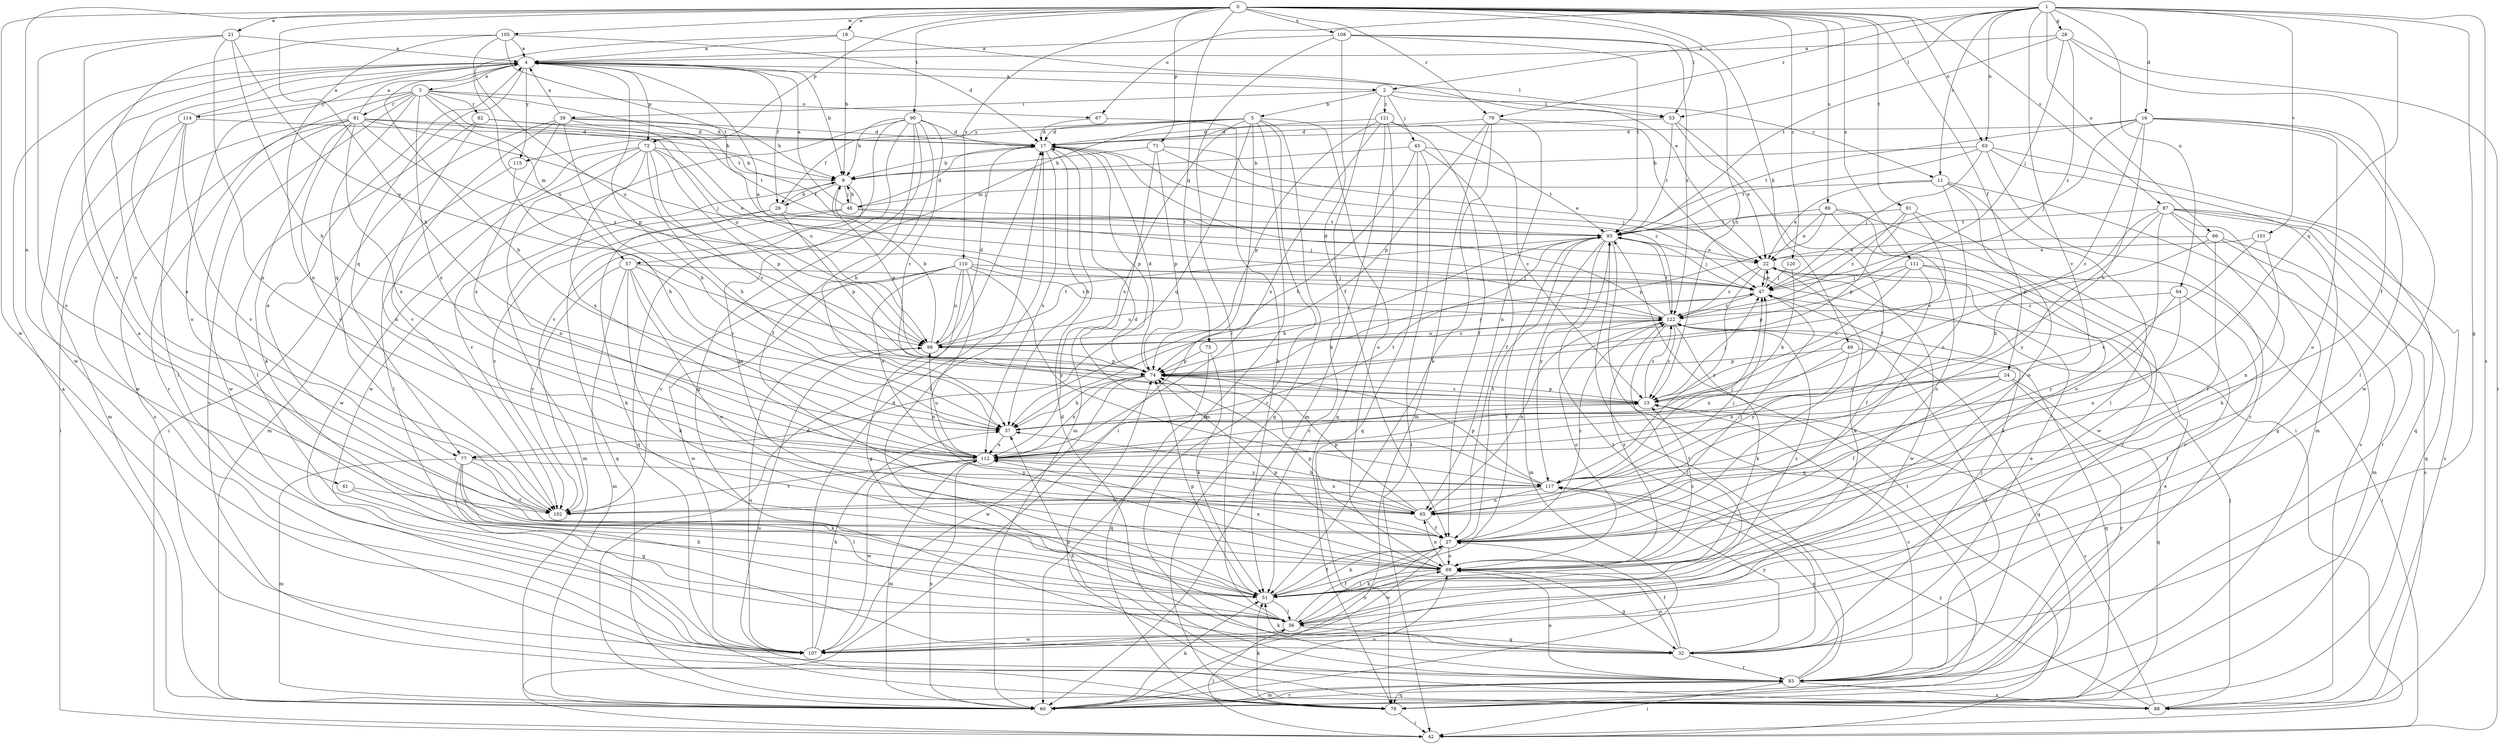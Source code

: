 strict digraph  {
0;
1;
2;
3;
4;
5;
9;
11;
13;
16;
17;
18;
21;
22;
24;
26;
27;
28;
32;
37;
39;
42;
45;
46;
47;
49;
51;
53;
56;
57;
60;
61;
63;
64;
65;
66;
67;
69;
71;
72;
74;
75;
77;
78;
79;
81;
82;
83;
86;
87;
88;
90;
91;
93;
98;
101;
102;
105;
107;
108;
110;
111;
112;
114;
115;
117;
120;
121;
122;
0 -> 18  [label=e];
0 -> 21  [label=e];
0 -> 24  [label=f];
0 -> 37  [label=h];
0 -> 49  [label=k];
0 -> 53  [label=l];
0 -> 61  [label=n];
0 -> 63  [label=n];
0 -> 71  [label=p];
0 -> 72  [label=p];
0 -> 75  [label=q];
0 -> 79  [label=r];
0 -> 86  [label=s];
0 -> 87  [label=s];
0 -> 90  [label=t];
0 -> 91  [label=t];
0 -> 105  [label=w];
0 -> 107  [label=w];
0 -> 108  [label=x];
0 -> 110  [label=x];
0 -> 111  [label=x];
0 -> 120  [label=z];
1 -> 2  [label=a];
1 -> 11  [label=c];
1 -> 16  [label=d];
1 -> 28  [label=g];
1 -> 32  [label=g];
1 -> 53  [label=l];
1 -> 63  [label=n];
1 -> 64  [label=n];
1 -> 66  [label=o];
1 -> 67  [label=o];
1 -> 77  [label=q];
1 -> 79  [label=r];
1 -> 88  [label=s];
1 -> 101  [label=v];
1 -> 102  [label=v];
2 -> 5  [label=b];
2 -> 11  [label=c];
2 -> 39  [label=i];
2 -> 45  [label=j];
2 -> 51  [label=k];
2 -> 53  [label=l];
2 -> 121  [label=z];
3 -> 57  [label=m];
3 -> 67  [label=o];
3 -> 77  [label=q];
3 -> 81  [label=r];
3 -> 82  [label=r];
3 -> 83  [label=r];
3 -> 88  [label=s];
3 -> 93  [label=t];
3 -> 98  [label=u];
3 -> 112  [label=x];
3 -> 114  [label=y];
4 -> 2  [label=a];
4 -> 3  [label=a];
4 -> 9  [label=b];
4 -> 26  [label=f];
4 -> 37  [label=h];
4 -> 53  [label=l];
4 -> 69  [label=o];
4 -> 72  [label=p];
4 -> 74  [label=p];
4 -> 77  [label=q];
4 -> 107  [label=w];
4 -> 115  [label=y];
5 -> 17  [label=d];
5 -> 26  [label=f];
5 -> 42  [label=i];
5 -> 57  [label=m];
5 -> 60  [label=m];
5 -> 69  [label=o];
5 -> 77  [label=q];
5 -> 78  [label=q];
5 -> 83  [label=r];
5 -> 112  [label=x];
5 -> 115  [label=y];
9 -> 26  [label=f];
9 -> 46  [label=j];
9 -> 74  [label=p];
9 -> 78  [label=q];
9 -> 102  [label=v];
11 -> 22  [label=e];
11 -> 46  [label=j];
11 -> 56  [label=l];
11 -> 65  [label=n];
11 -> 69  [label=o];
11 -> 88  [label=s];
13 -> 37  [label=h];
13 -> 47  [label=j];
13 -> 74  [label=p];
13 -> 122  [label=z];
16 -> 13  [label=c];
16 -> 17  [label=d];
16 -> 37  [label=h];
16 -> 47  [label=j];
16 -> 56  [label=l];
16 -> 69  [label=o];
16 -> 93  [label=t];
16 -> 107  [label=w];
17 -> 9  [label=b];
17 -> 37  [label=h];
17 -> 56  [label=l];
17 -> 74  [label=p];
17 -> 112  [label=x];
17 -> 122  [label=z];
18 -> 4  [label=a];
18 -> 9  [label=b];
18 -> 22  [label=e];
18 -> 98  [label=u];
21 -> 4  [label=a];
21 -> 37  [label=h];
21 -> 65  [label=n];
21 -> 69  [label=o];
21 -> 98  [label=u];
21 -> 102  [label=v];
22 -> 47  [label=j];
22 -> 51  [label=k];
22 -> 107  [label=w];
22 -> 117  [label=y];
22 -> 122  [label=z];
24 -> 13  [label=c];
24 -> 27  [label=f];
24 -> 78  [label=q];
24 -> 83  [label=r];
24 -> 112  [label=x];
26 -> 9  [label=b];
26 -> 51  [label=k];
26 -> 60  [label=m];
26 -> 74  [label=p];
26 -> 93  [label=t];
27 -> 4  [label=a];
27 -> 47  [label=j];
27 -> 51  [label=k];
27 -> 56  [label=l];
27 -> 69  [label=o];
27 -> 74  [label=p];
27 -> 93  [label=t];
27 -> 107  [label=w];
27 -> 122  [label=z];
28 -> 4  [label=a];
28 -> 27  [label=f];
28 -> 42  [label=i];
28 -> 47  [label=j];
28 -> 93  [label=t];
28 -> 122  [label=z];
32 -> 22  [label=e];
32 -> 27  [label=f];
32 -> 47  [label=j];
32 -> 51  [label=k];
32 -> 69  [label=o];
32 -> 83  [label=r];
32 -> 93  [label=t];
32 -> 117  [label=y];
37 -> 112  [label=x];
39 -> 4  [label=a];
39 -> 9  [label=b];
39 -> 17  [label=d];
39 -> 37  [label=h];
39 -> 42  [label=i];
39 -> 98  [label=u];
39 -> 102  [label=v];
39 -> 112  [label=x];
42 -> 56  [label=l];
42 -> 93  [label=t];
45 -> 9  [label=b];
45 -> 27  [label=f];
45 -> 37  [label=h];
45 -> 42  [label=i];
45 -> 78  [label=q];
45 -> 93  [label=t];
46 -> 4  [label=a];
46 -> 9  [label=b];
46 -> 17  [label=d];
46 -> 47  [label=j];
46 -> 78  [label=q];
46 -> 93  [label=t];
46 -> 102  [label=v];
47 -> 22  [label=e];
47 -> 98  [label=u];
47 -> 122  [label=z];
49 -> 74  [label=p];
49 -> 78  [label=q];
49 -> 112  [label=x];
49 -> 117  [label=y];
51 -> 4  [label=a];
51 -> 27  [label=f];
51 -> 56  [label=l];
51 -> 74  [label=p];
51 -> 93  [label=t];
51 -> 122  [label=z];
53 -> 17  [label=d];
53 -> 22  [label=e];
53 -> 27  [label=f];
53 -> 93  [label=t];
56 -> 27  [label=f];
56 -> 32  [label=g];
56 -> 69  [label=o];
56 -> 107  [label=w];
57 -> 13  [label=c];
57 -> 47  [label=j];
57 -> 51  [label=k];
57 -> 60  [label=m];
57 -> 69  [label=o];
57 -> 102  [label=v];
57 -> 112  [label=x];
60 -> 4  [label=a];
60 -> 17  [label=d];
60 -> 22  [label=e];
60 -> 51  [label=k];
60 -> 69  [label=o];
60 -> 83  [label=r];
60 -> 112  [label=x];
61 -> 51  [label=k];
61 -> 102  [label=v];
63 -> 9  [label=b];
63 -> 47  [label=j];
63 -> 60  [label=m];
63 -> 78  [label=q];
63 -> 83  [label=r];
63 -> 93  [label=t];
64 -> 56  [label=l];
64 -> 65  [label=n];
64 -> 117  [label=y];
64 -> 122  [label=z];
65 -> 27  [label=f];
65 -> 37  [label=h];
65 -> 47  [label=j];
65 -> 74  [label=p];
65 -> 112  [label=x];
66 -> 22  [label=e];
66 -> 27  [label=f];
66 -> 37  [label=h];
66 -> 60  [label=m];
66 -> 88  [label=s];
67 -> 17  [label=d];
67 -> 51  [label=k];
69 -> 13  [label=c];
69 -> 32  [label=g];
69 -> 51  [label=k];
69 -> 65  [label=n];
69 -> 74  [label=p];
69 -> 112  [label=x];
69 -> 122  [label=z];
71 -> 9  [label=b];
71 -> 22  [label=e];
71 -> 47  [label=j];
71 -> 60  [label=m];
71 -> 74  [label=p];
72 -> 9  [label=b];
72 -> 13  [label=c];
72 -> 22  [label=e];
72 -> 37  [label=h];
72 -> 56  [label=l];
72 -> 65  [label=n];
72 -> 74  [label=p];
72 -> 107  [label=w];
72 -> 112  [label=x];
74 -> 13  [label=c];
74 -> 17  [label=d];
74 -> 37  [label=h];
74 -> 107  [label=w];
74 -> 112  [label=x];
75 -> 51  [label=k];
75 -> 74  [label=p];
75 -> 78  [label=q];
77 -> 27  [label=f];
77 -> 32  [label=g];
77 -> 51  [label=k];
77 -> 56  [label=l];
77 -> 60  [label=m];
77 -> 117  [label=y];
78 -> 42  [label=i];
78 -> 51  [label=k];
78 -> 98  [label=u];
79 -> 17  [label=d];
79 -> 42  [label=i];
79 -> 51  [label=k];
79 -> 60  [label=m];
79 -> 65  [label=n];
79 -> 74  [label=p];
81 -> 4  [label=a];
81 -> 9  [label=b];
81 -> 17  [label=d];
81 -> 42  [label=i];
81 -> 47  [label=j];
81 -> 51  [label=k];
81 -> 88  [label=s];
81 -> 102  [label=v];
81 -> 107  [label=w];
81 -> 112  [label=x];
81 -> 122  [label=z];
82 -> 17  [label=d];
82 -> 56  [label=l];
82 -> 65  [label=n];
82 -> 93  [label=t];
83 -> 13  [label=c];
83 -> 17  [label=d];
83 -> 37  [label=h];
83 -> 42  [label=i];
83 -> 60  [label=m];
83 -> 69  [label=o];
83 -> 78  [label=q];
83 -> 88  [label=s];
83 -> 93  [label=t];
83 -> 117  [label=y];
83 -> 122  [label=z];
86 -> 22  [label=e];
86 -> 69  [label=o];
86 -> 74  [label=p];
86 -> 83  [label=r];
86 -> 93  [label=t];
86 -> 107  [label=w];
87 -> 32  [label=g];
87 -> 51  [label=k];
87 -> 69  [label=o];
87 -> 74  [label=p];
87 -> 78  [label=q];
87 -> 83  [label=r];
87 -> 88  [label=s];
87 -> 93  [label=t];
87 -> 117  [label=y];
88 -> 13  [label=c];
88 -> 47  [label=j];
88 -> 74  [label=p];
88 -> 117  [label=y];
90 -> 9  [label=b];
90 -> 13  [label=c];
90 -> 17  [label=d];
90 -> 27  [label=f];
90 -> 32  [label=g];
90 -> 37  [label=h];
90 -> 51  [label=k];
90 -> 102  [label=v];
90 -> 107  [label=w];
91 -> 13  [label=c];
91 -> 74  [label=p];
91 -> 83  [label=r];
91 -> 93  [label=t];
91 -> 122  [label=z];
93 -> 22  [label=e];
93 -> 37  [label=h];
93 -> 47  [label=j];
93 -> 60  [label=m];
93 -> 78  [label=q];
93 -> 117  [label=y];
98 -> 9  [label=b];
98 -> 17  [label=d];
98 -> 47  [label=j];
98 -> 74  [label=p];
98 -> 93  [label=t];
98 -> 122  [label=z];
101 -> 22  [label=e];
101 -> 65  [label=n];
101 -> 112  [label=x];
102 -> 4  [label=a];
105 -> 4  [label=a];
105 -> 17  [label=d];
105 -> 65  [label=n];
105 -> 93  [label=t];
105 -> 98  [label=u];
105 -> 102  [label=v];
107 -> 17  [label=d];
107 -> 37  [label=h];
107 -> 98  [label=u];
108 -> 4  [label=a];
108 -> 13  [label=c];
108 -> 27  [label=f];
108 -> 56  [label=l];
108 -> 93  [label=t];
108 -> 122  [label=z];
110 -> 32  [label=g];
110 -> 47  [label=j];
110 -> 69  [label=o];
110 -> 98  [label=u];
110 -> 102  [label=v];
110 -> 107  [label=w];
110 -> 112  [label=x];
110 -> 117  [label=y];
110 -> 122  [label=z];
111 -> 13  [label=c];
111 -> 27  [label=f];
111 -> 42  [label=i];
111 -> 47  [label=j];
111 -> 51  [label=k];
111 -> 74  [label=p];
112 -> 13  [label=c];
112 -> 60  [label=m];
112 -> 93  [label=t];
112 -> 98  [label=u];
112 -> 102  [label=v];
112 -> 107  [label=w];
112 -> 117  [label=y];
114 -> 4  [label=a];
114 -> 17  [label=d];
114 -> 56  [label=l];
114 -> 60  [label=m];
114 -> 102  [label=v];
114 -> 107  [label=w];
115 -> 37  [label=h];
115 -> 60  [label=m];
117 -> 17  [label=d];
117 -> 47  [label=j];
117 -> 65  [label=n];
117 -> 74  [label=p];
117 -> 102  [label=v];
120 -> 37  [label=h];
120 -> 47  [label=j];
121 -> 13  [label=c];
121 -> 17  [label=d];
121 -> 27  [label=f];
121 -> 60  [label=m];
121 -> 74  [label=p];
121 -> 78  [label=q];
121 -> 112  [label=x];
122 -> 4  [label=a];
122 -> 13  [label=c];
122 -> 17  [label=d];
122 -> 51  [label=k];
122 -> 56  [label=l];
122 -> 65  [label=n];
122 -> 69  [label=o];
122 -> 78  [label=q];
122 -> 93  [label=t];
122 -> 98  [label=u];
}

